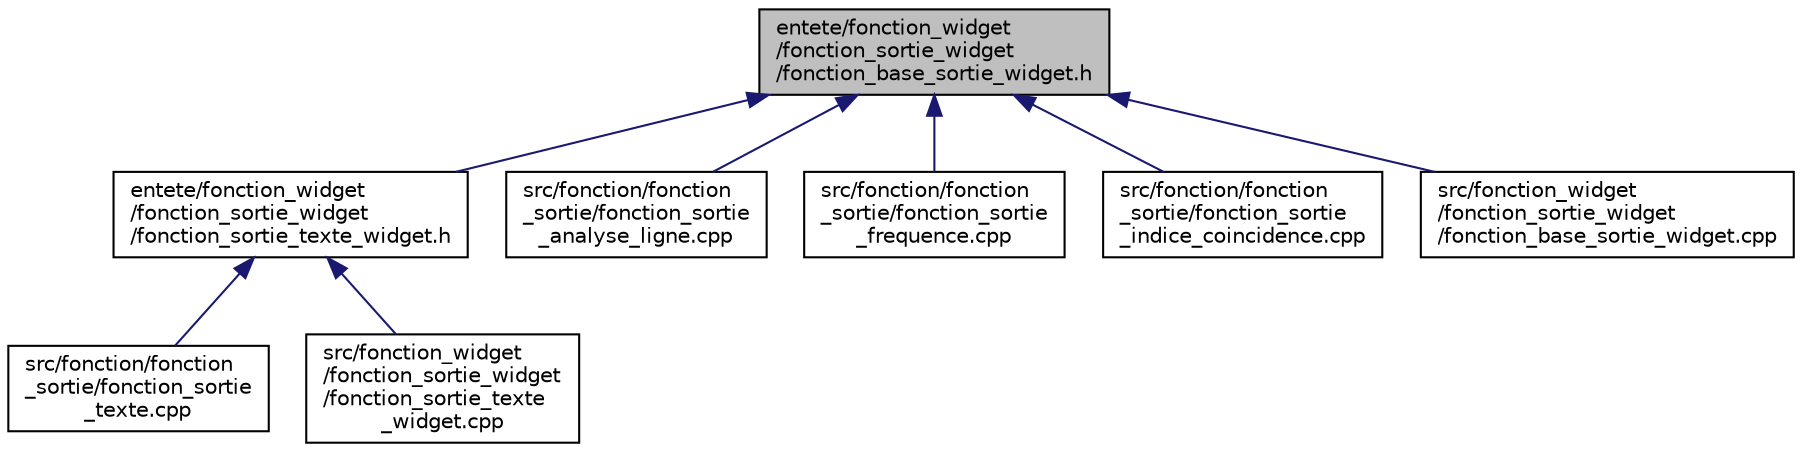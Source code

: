 digraph "entete/fonction_widget/fonction_sortie_widget/fonction_base_sortie_widget.h"
{
  edge [fontname="Helvetica",fontsize="10",labelfontname="Helvetica",labelfontsize="10"];
  node [fontname="Helvetica",fontsize="10",shape=record];
  Node27 [label="entete/fonction_widget\l/fonction_sortie_widget\l/fonction_base_sortie_widget.h",height=0.2,width=0.4,color="black", fillcolor="grey75", style="filled", fontcolor="black"];
  Node27 -> Node28 [dir="back",color="midnightblue",fontsize="10",style="solid",fontname="Helvetica"];
  Node28 [label="entete/fonction_widget\l/fonction_sortie_widget\l/fonction_sortie_texte_widget.h",height=0.2,width=0.4,color="black", fillcolor="white", style="filled",URL="$fonction__sortie__texte__widget_8h.html",tooltip="Fichier de déclaration de la classe fonction_sortie_texte_widget. "];
  Node28 -> Node29 [dir="back",color="midnightblue",fontsize="10",style="solid",fontname="Helvetica"];
  Node29 [label="src/fonction/fonction\l_sortie/fonction_sortie\l_texte.cpp",height=0.2,width=0.4,color="black", fillcolor="white", style="filled",URL="$fonction__sortie__texte_8cpp.html",tooltip="Fichier d&#39;implémentation de la classe fonction_sortie_texte. "];
  Node28 -> Node30 [dir="back",color="midnightblue",fontsize="10",style="solid",fontname="Helvetica"];
  Node30 [label="src/fonction_widget\l/fonction_sortie_widget\l/fonction_sortie_texte\l_widget.cpp",height=0.2,width=0.4,color="black", fillcolor="white", style="filled",URL="$fonction__sortie__texte__widget_8cpp.html",tooltip="Fichier d&#39;implémentation de la classe fonction_sortie_texte_widget. "];
  Node27 -> Node31 [dir="back",color="midnightblue",fontsize="10",style="solid",fontname="Helvetica"];
  Node31 [label="src/fonction/fonction\l_sortie/fonction_sortie\l_analyse_ligne.cpp",height=0.2,width=0.4,color="black", fillcolor="white", style="filled",URL="$fonction__sortie__analyse__ligne_8cpp.html",tooltip="Fichier d&#39;implémentation de la classe fonction_sortie_analyse_ligne. "];
  Node27 -> Node32 [dir="back",color="midnightblue",fontsize="10",style="solid",fontname="Helvetica"];
  Node32 [label="src/fonction/fonction\l_sortie/fonction_sortie\l_frequence.cpp",height=0.2,width=0.4,color="black", fillcolor="white", style="filled",URL="$fonction__sortie__frequence_8cpp.html",tooltip="Fichier d&#39;implémentation de la classe fonction_sortie_frequence. "];
  Node27 -> Node33 [dir="back",color="midnightblue",fontsize="10",style="solid",fontname="Helvetica"];
  Node33 [label="src/fonction/fonction\l_sortie/fonction_sortie\l_indice_coincidence.cpp",height=0.2,width=0.4,color="black", fillcolor="white", style="filled",URL="$fonction__sortie__indice__coincidence_8cpp.html",tooltip="Fichier d&#39;implémentation de la classe fonction_sortie_indice_coincidence. "];
  Node27 -> Node34 [dir="back",color="midnightblue",fontsize="10",style="solid",fontname="Helvetica"];
  Node34 [label="src/fonction_widget\l/fonction_sortie_widget\l/fonction_base_sortie_widget.cpp",height=0.2,width=0.4,color="black", fillcolor="white", style="filled",URL="$fonction__base__sortie__widget_8cpp.html",tooltip="Fichier d&#39;implémentation de la classe fonction_base_sortie_widget. "];
}
